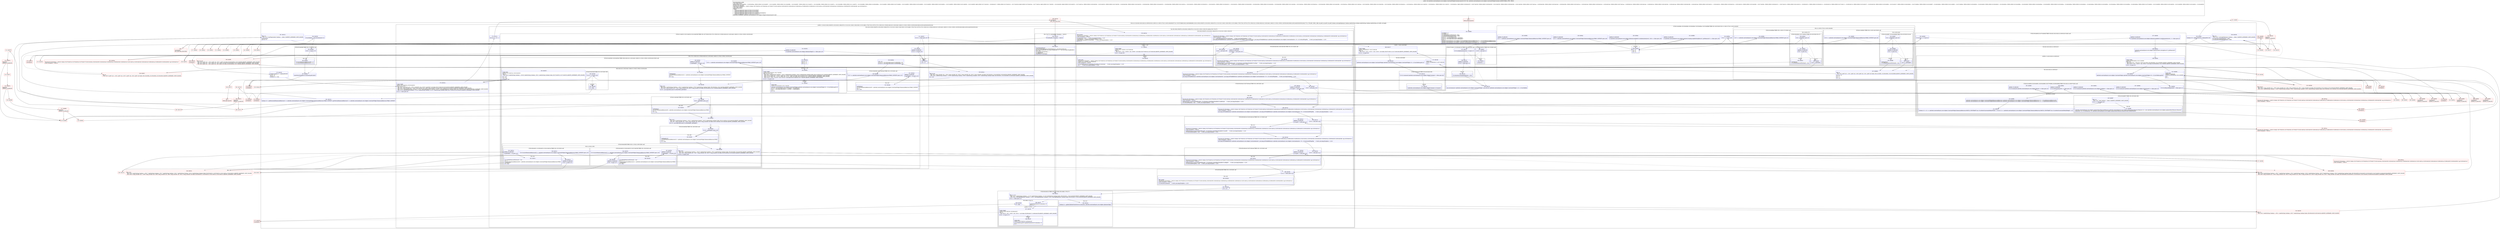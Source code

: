 digraph "CFG forandroidx.constraintlayout.core.widgets.ConstraintWidgetContainer.layout()V" {
subgraph cluster_Region_1423778687 {
label = "R(16:1|(1:3)|(2:8|(3:10|(3:20|21|(1:30)(0))|32))|(1:185)(3:(1:(1:56)(1:57))|(1:(1:63)(1:64))|65)|67|71|(1:74)|75|76|80|(3:82|(1:84)(0)|86)|89|(12:91|(12:93|(1:95)|97|(1:101)|102|(1:106)|107|(1:111)|112|(1:116)|(1:118)|119)|(1:121)(3:168|(1:170)|172)|(1:167)(5:127|(1:129)|131|(1:135)|(8:140|141|(1:143)|144|(1:146)|(2:(1:153)|(1:159))|(1:162)(0)|164))|166|141|(0)|144|(0)|(0)|(0)(0)|164)|177|(1:179)|180) | DECL_VAR: int preH, int preW, int preH, boolean useGraphOptimizer, boolean needsSolving, boolean needsSolving, boolean needsSolving, int width, int height\l";
node [shape=record,color=blue];
Node_191 [shape=record,label="{191\:\ 0x0000|r23.f38mX = 0\lr23.f39mY = 0\lr23.mWidthMeasuredTooSmall = false\lr23.mHeightMeasuredTooSmall = false\lint int r3 = r23.mChildren.size()\lint int r0 = java.lang.Math.max(0, getWidth())\lint int r4 = java.lang.Math.max(0, getHeight())\lint r6 = 1\landroidx.constraintlayout.core.widgets.ConstraintWidget.DimensionBehaviour r5 = r23.mListDimensionBehaviors[1]\landroidx.constraintlayout.core.widgets.ConstraintWidget.DimensionBehaviour r7 = r23.mListDimensionBehaviors[0]\landroidx.constraintlayout.core.Metrics androidx.constraintlayout.core.Metrics r8 = r23.mMetrics\l}"];
subgraph cluster_IfRegion_399758807 {
label = "IF [B:192:0x002c] THEN: R(1:3) ELSE: null";
node [shape=record,color=blue];
Node_192 [shape=record,label="{192\:\ 0x002c|if (r8 != null) goto L3\l}"];
subgraph cluster_Region_1356470062 {
label = "R(1:3)";
node [shape=record,color=blue];
Node_193 [shape=record,label="{193\:\ 0x002e|r8.layouts++\l}"];
}
}
subgraph cluster_IfRegion_325764360 {
label = "IF [B:195:0x0038, B:197:0x0040] THEN: R(2:8|(3:10|(3:20|21|(1:30)(0))|32)) ELSE: null";
node [shape=record,color=blue];
Node_195 [shape=record,label="{195\:\ 0x0038|if (r23.pass == 0) goto L6\l}"];
Node_197 [shape=record,label="{197\:\ 0x0040|ADDED_TO_REGION\l|if (androidx.constraintlayout.core.widgets.Optimizer.enabled(r23.mOptimizationLevel, 1) != false) goto L8\l}"];
subgraph cluster_Region_1821735466 {
label = "R(2:8|(3:10|(3:20|21|(1:30)(0))|32))";
node [shape=record,color=blue];
Node_198 [shape=record,label="{198\:\ 0x0042|androidx.constraintlayout.core.widgets.analyzer.Direct.solvingPass(r23, getMeasurer())\lint r9 = 0\l}"];
subgraph cluster_LoopRegion_1860439454 {
label = "LOOP:0: (3:10|(3:20|21|(1:30)(0))|32)";
node [shape=record,color=blue];
Node_199 [shape=record,label="{199\:\ 0x004a|LOOP_START\lLOOP:0: B:199:0x004a\-\>B:222:0x0095\lPHI: r6 r9 \l  PHI: (r6v33 int) = (r6v0 int), (r6v34 int) binds: [B:198:0x0042, B:222:0x0095] A[DONT_GENERATE, DONT_INLINE]\l  PHI: (r9v34 'i' int) = (r9v33 'i' int), (r9v35 'i' int) binds: [B:198:0x0042, B:222:0x0095] A[DONT_GENERATE, DONT_INLINE]\l|if (r9 \< r3) goto L10\l}"];
subgraph cluster_Region_464349804 {
label = "R(3:10|(3:20|21|(1:30)(0))|32)";
node [shape=record,color=blue];
Node_200 [shape=record,label="{200\:\ 0x004c|androidx.constraintlayout.core.widgets.ConstraintWidget androidx.constraintlayout.core.widgets.ConstraintWidget r10 = r23.mChildren.get(r9)\l}"];
subgraph cluster_IfRegion_1011497800 {
label = "IF [B:201:0x0058, B:203:0x005c, B:205:0x0060, B:207:0x0064, B:209:0x006a] THEN: R(3:20|21|(1:30)(0)) ELSE: null";
node [shape=record,color=blue];
Node_201 [shape=record,label="{201\:\ 0x0058|if (r10.isMeasureRequested() != false) goto L12\l}"];
Node_203 [shape=record,label="{203\:\ 0x005c|ADDED_TO_REGION\l|if ((r10 instanceof androidx.constraintlayout.core.widgets.Guideline) == false) goto L14\l}"];
Node_205 [shape=record,label="{205\:\ 0x0060|ADDED_TO_REGION\l|if ((r10 instanceof androidx.constraintlayout.core.widgets.Barrier) == false) goto L16\l}"];
Node_207 [shape=record,label="{207\:\ 0x0064|ADDED_TO_REGION\l|if ((r10 instanceof androidx.constraintlayout.core.widgets.VirtualLayout) == false) goto L18\l}"];
Node_209 [shape=record,label="{209\:\ 0x006a|ADDED_TO_REGION\l|if (r10.isInVirtualLayout() == false) goto L20\l}"];
subgraph cluster_Region_1507991510 {
label = "R(3:20|21|(1:30)(0))";
node [shape=record,color=blue];
Node_210 [shape=record,label="{210\:\ 0x006c|androidx.constraintlayout.core.widgets.ConstraintWidget$DimensionBehaviour androidx.constraintlayout.core.widgets.ConstraintWidget.DimensionBehaviour r11 = r10.getDimensionBehaviour(0)\landroidx.constraintlayout.core.widgets.ConstraintWidget$DimensionBehaviour androidx.constraintlayout.core.widgets.ConstraintWidget.DimensionBehaviour r12 = r10.getDimensionBehaviour(r6)\l}"];
Node_211 [shape=record,label="{211\:\ 0x0076|boolean r13 = r11 == androidx.constraintlayout.core.widgets.ConstraintWidget.DimensionBehaviour.MATCH_CONSTRAINT && r10.mMatchConstraintDefaultWidth != r6 && r12 == androidx.constraintlayout.core.widgets.ConstraintWidget.DimensionBehaviour.MATCH_CONSTRAINT && r10.mMatchConstraintDefaultHeight != r6\l}"];
subgraph cluster_IfRegion_2124654681 {
label = "IF [B:220:0x0087] THEN: R(1:30) ELSE: R(0)";
node [shape=record,color=blue];
Node_220 [shape=record,label="{220\:\ 0x0087|PHI: r13 \l  PHI: (r13v7 'skip' boolean) =  binds: [] A[DONT_GENERATE, DONT_INLINE]\l|if (r13 == false) goto L30\l}"];
subgraph cluster_Region_344256617 {
label = "R(1:30)";
node [shape=record,color=blue];
Node_221 [shape=record,label="{221\:\ 0x0089|androidx.constraintlayout.core.widgets.analyzer.BasicMeasure$Measure androidx.constraintlayout.core.widgets.analyzer.BasicMeasure.Measure r14 = new androidx.constraintlayout.core.widgets.analyzer.BasicMeasure.Measure()\lmeasure(0, r10, r23.mMeasurer, r14, androidx.constraintlayout.core.widgets.analyzer.BasicMeasure.Measure.SELF_DIMENSIONS)\l}"];
}
subgraph cluster_Region_833618560 {
label = "R(0)";
node [shape=record,color=blue];
}
}
}
}
Node_222 [shape=record,label="{222\:\ 0x0095|LOOP_END\lADDED_TO_REGION\lLOOP:0: B:199:0x004a\-\>B:222:0x0095\l|r9++\lr6 = 1\l}"];
}
}
}
}
subgraph cluster_IfRegion_1612564114 {
label = "IF [B:224:0x009a, B:226:0x009e, B:228:0x00a2, B:230:0x00ac, B:232:0x00b6] THEN: R(1:185) ELSE: R(3:(1:(1:56)(1:57))|(1:(1:63)(1:64))|65)";
node [shape=record,color=blue];
Node_224 [shape=record,label="{224\:\ 0x009a|if (r3 \<= 2) goto L185\l}"];
Node_226 [shape=record,label="{226\:\ 0x009e|ADDED_TO_REGION\l|if (r7 != androidx.constraintlayout.core.widgets.ConstraintWidget.DimensionBehaviour.WRAP_CONTENT) goto L45\l}"];
Node_228 [shape=record,label="{228\:\ 0x00a2|ADDED_TO_REGION\l|if (r5 != androidx.constraintlayout.core.widgets.ConstraintWidget.DimensionBehaviour.WRAP_CONTENT) goto L185\l}"];
Node_230 [shape=record,label="{230\:\ 0x00ac|ADDED_TO_REGION\l|if (androidx.constraintlayout.core.widgets.Optimizer.enabled(r23.mOptimizationLevel, 1024) == false) goto L185\l}"];
Node_232 [shape=record,label="{232\:\ 0x00b6|ADDED_TO_REGION\l|if (androidx.constraintlayout.core.widgets.analyzer.Grouping.simpleSolvingPass(r23, getMeasurer()) == false) goto L185\l}"];
subgraph cluster_Region_265023191 {
label = "R(1:185)";
node [shape=record,color=blue];
Node_248 [shape=record,label="{248\:\ 0x00ee|r4 = r0\lr0 = 0\lr8 = r4\l}"];
}
subgraph cluster_Region_884553266 {
label = "R(3:(1:(1:56)(1:57))|(1:(1:63)(1:64))|65)";
node [shape=record,color=blue];
subgraph cluster_IfRegion_2032878443 {
label = "IF [B:234:0x00ba] THEN: R(1:(1:56)(1:57)) ELSE: null";
node [shape=record,color=blue];
Node_234 [shape=record,label="{234\:\ 0x00ba|if (r7 == androidx.constraintlayout.core.widgets.ConstraintWidget.DimensionBehaviour.WRAP_CONTENT) goto L53\l}"];
subgraph cluster_Region_1021815776 {
label = "R(1:(1:56)(1:57))";
node [shape=record,color=blue];
subgraph cluster_IfRegion_725708103 {
label = "IF [B:236:0x00c0, B:237:0x00c2] THEN: R(1:56) ELSE: R(1:57)";
node [shape=record,color=blue];
Node_236 [shape=record,label="{236\:\ 0x00c0|if (r0 \< getWidth()) goto L55\l}"];
Node_237 [shape=record,label="{237\:\ 0x00c2|ADDED_TO_REGION\l|if (r0 \> 0) goto L56\l}"];
subgraph cluster_Region_985861336 {
label = "R(1:56)";
node [shape=record,color=blue];
Node_238 [shape=record,label="{238\:\ 0x00c4|setWidth(r0)\lr23.mWidthMeasuredTooSmall = true\l}"];
}
subgraph cluster_Region_1450901995 {
label = "R(1:57)";
node [shape=record,color=blue];
Node_239 [shape=record,label="{239\:\ 0x00cb|int r0 = getWidth()\l}"];
}
}
}
}
subgraph cluster_IfRegion_1615454111 {
label = "IF [B:241:0x00d1] THEN: R(1:(1:63)(1:64)) ELSE: null";
node [shape=record,color=blue];
Node_241 [shape=record,label="{241\:\ 0x00d1|if (r5 == androidx.constraintlayout.core.widgets.ConstraintWidget.DimensionBehaviour.WRAP_CONTENT) goto L60\l}"];
subgraph cluster_Region_2076190360 {
label = "R(1:(1:63)(1:64))";
node [shape=record,color=blue];
subgraph cluster_IfRegion_1155512748 {
label = "IF [B:243:0x00d7, B:244:0x00d9] THEN: R(1:63) ELSE: R(1:64)";
node [shape=record,color=blue];
Node_243 [shape=record,label="{243\:\ 0x00d7|if (r4 \< getHeight()) goto L62\l}"];
Node_244 [shape=record,label="{244\:\ 0x00d9|ADDED_TO_REGION\l|if (r4 \> 0) goto L63\l}"];
subgraph cluster_Region_1725487139 {
label = "R(1:63)";
node [shape=record,color=blue];
Node_245 [shape=record,label="{245\:\ 0x00db|setHeight(r4)\lr23.mHeightMeasuredTooSmall = true\l}"];
}
subgraph cluster_Region_1691667236 {
label = "R(1:64)";
node [shape=record,color=blue];
Node_246 [shape=record,label="{246\:\ 0x00e2|int r4 = getHeight()\l}"];
}
}
}
}
Node_247 [shape=record,label="{247\:\ 0x00e6|PHI: r4 \l  PHI: (r4v4 'preH' int) = (r4v1 'preH' int), (r4v6 'preH' int), (r4v1 'preH' int) binds: [B:241:0x00d1, B:246:0x00e2, B:245:0x00db] A[DONT_GENERATE, DONT_INLINE]\l|int r22 = r4\lr4 = r0\lr0 = 1\lr8 = r22\l}"];
}
}
Node_250 [shape=record,label="{250\:\ 0x00fa|boolean r10 = optimizeFor(64) \|\| optimizeFor(128)\l}"];
Node_256 [shape=record,label="{256\:\ 0x0108|PHI: r10 \l  PHI: (r10v2 'useGraphOptimizer' boolean) =  binds: [] A[DONT_GENERATE, DONT_INLINE]\l|r23.mSystem.graphOptimizer = false\lr23.mSystem.newgraphOptimizer = false\l}"];
subgraph cluster_IfRegion_724272469 {
label = "IF [B:257:0x0112, B:258:0x0114] THEN: R(1:74) ELSE: null";
node [shape=record,color=blue];
Node_257 [shape=record,label="{257\:\ 0x0112|if (r23.mOptimizationLevel != 0) goto L73\l}"];
Node_258 [shape=record,label="{258\:\ 0x0114|ADDED_TO_REGION\l|if (r10 != false) goto L74\l}"];
subgraph cluster_Region_1044901485 {
label = "R(1:74)";
node [shape=record,color=blue];
Node_259 [shape=record,label="{259\:\ 0x0116|r23.mSystem.newgraphOptimizer = true\l}"];
}
}
Node_260 [shape=record,label="{260\:\ 0x011b|java.util.ArrayList\<androidx.constraintlayout.core.widgets.ConstraintWidget\> java.util.List\<androidx.constraintlayout.core.widgets.ConstraintWidget\> r12 = r23.mChildren\l}"];
Node_261 [shape=record,label="{261\:\ 0x0124|boolean r13 = getHorizontalDimensionBehaviour() == androidx.constraintlayout.core.widgets.ConstraintWidget.DimensionBehaviour.WRAP_CONTENT \|\| getVerticalDimensionBehaviour() == androidx.constraintlayout.core.widgets.ConstraintWidget.DimensionBehaviour.WRAP_CONTENT\l}"];
Node_267 [shape=record,label="{267\:\ 0x0132|PHI: r13 \l  PHI: (r13v2 'hasWrapContent' boolean) =  binds: [] A[DONT_GENERATE, DONT_INLINE]\l|resetChains()\lint r14 = 0\l}"];
subgraph cluster_LoopRegion_397765565 {
label = "LOOP:1: (3:82|(1:84)(0)|86)";
node [shape=record,color=blue];
Node_268 [shape=record,label="{268\:\ 0x0137|LOOP_START\lLOOP:1: B:268:0x0137\-\>B:272:0x014b\lPHI: r14 \l  PHI: (r14v2 'i' int) = (r14v1 'i' int), (r14v4 'i' int) binds: [B:267:0x0132, B:272:0x014b] A[DONT_GENERATE, DONT_INLINE]\l|if (r14 \< r3) goto L82\l}"];
subgraph cluster_Region_955490551 {
label = "R(3:82|(1:84)(0)|86)";
node [shape=record,color=blue];
Node_269 [shape=record,label="{269\:\ 0x0139|androidx.constraintlayout.core.widgets.ConstraintWidget androidx.constraintlayout.core.widgets.ConstraintWidget r15 = r23.mChildren.get(r14)\l}"];
subgraph cluster_IfRegion_959593090 {
label = "IF [B:270:0x0143] THEN: R(1:84) ELSE: R(0)";
node [shape=record,color=blue];
Node_270 [shape=record,label="{270\:\ 0x0143|if ((r15 instanceof androidx.constraintlayout.core.widgets.WidgetContainer) != false) goto L84\l}"];
subgraph cluster_Region_1865461687 {
label = "R(1:84)";
node [shape=record,color=blue];
Node_271 [shape=record,label="{271\:\ 0x0145|((androidx.constraintlayout.core.widgets.WidgetContainer) r15).layout()\l}"];
}
subgraph cluster_Region_257056551 {
label = "R(0)";
node [shape=record,color=blue];
}
}
Node_272 [shape=record,label="{272\:\ 0x014b|LOOP_END\lLOOP:1: B:268:0x0137\-\>B:272:0x014b\l|r14++\l}"];
}
}
Node_273 [shape=record,label="{273\:\ 0x014f|boolean boolean r2 = optimizeFor(64)\lint r9 = r0\lint r0 = 0\lboolean r11 = true\l}"];
subgraph cluster_LoopRegion_537212920 {
label = "LOOP:2: (12:91|(12:93|(1:95)|97|(1:101)|102|(1:106)|107|(1:111)|112|(1:116)|(1:118)|119)|(1:121)(3:168|(1:170)|172)|(1:167)(5:127|(1:129)|131|(1:135)|(8:140|141|(1:143)|144|(1:146)|(2:(1:153)|(1:159))|(1:162)(0)|164))|166|141|(0)|144|(0)|(0)|(0)(0)|164)";
node [shape=record,color=blue];
Node_274 [shape=record,label="{274\:\ 0x015a|LOOP_START\lLOOP:2: B:274:0x015a\-\>B:353:0x0353\lPHI: r0 r9 r10 r11 \l  PHI: (r0v6 'countSolve' int) = (r0v5 'countSolve' int), (r0v20 'countSolve' int) binds: [B:273:0x014f, B:353:0x0353] A[DONT_GENERATE, DONT_INLINE]\l  PHI: (r9v4 'wrap_override' int) = (r9v3 'wrap_override' int), (r9v9 'wrap_override' int) binds: [B:273:0x014f, B:353:0x0353] A[DONT_GENERATE, DONT_INLINE]\l  PHI: (r10v3 'useGraphOptimizer' boolean) = (r10v2 'useGraphOptimizer' boolean), (r10v13 'useGraphOptimizer' boolean) binds: [B:273:0x014f, B:353:0x0353] A[DONT_GENERATE, DONT_INLINE]\l  PHI: (r11v6 'needsSolving' boolean) = (r11v5 'needsSolving' boolean), (r11v11 'needsSolving' boolean) binds: [B:273:0x014f, B:353:0x0353] A[DONT_GENERATE, DONT_INLINE]\l|if (r11 != false) goto L91\l}"];
subgraph cluster_Region_576688548 {
label = "R(12:91|(12:93|(1:95)|97|(1:101)|102|(1:106)|107|(1:111)|112|(1:116)|(1:118)|119)|(1:121)(3:168|(1:170)|172)|(1:167)(5:127|(1:129)|131|(1:135)|(8:140|141|(1:143)|144|(1:146)|(2:(1:153)|(1:159))|(1:162)(0)|164))|166|141|(0)|144|(0)|(0)|(0)(0)|164)";
node [shape=record,color=blue];
Node_275 [shape=record,label="{275\:\ 0x015c|int int r14 = r0 + 1\l}"];
subgraph cluster_TryCatchRegion_250301830 {
label = "Try: R(12:93|(1:95)|97|(1:101)|102|(1:106)|107|(1:111)|112|(1:116)|(1:118)|119) catches: R(2:174|175)";
node [shape=record,color=blue];
subgraph cluster_Region_734561401 {
label = "R(12:93|(1:95)|97|(1:101)|102|(1:106)|107|(1:111)|112|(1:116)|(1:118)|119)";
node [shape=record,color=blue];
Node_276 [shape=record,label="{276\:\ 0x015e|TRY_ENTER\lTryCatch #0 \{Exception \-\> 0x0210, blocks: (B:276:0x015e, B:278:0x016e, B:279:0x017f, B:281:0x018a, B:283:0x0190, B:284:0x01a6, B:286:0x01aa, B:288:0x01b0, B:289:0x01c6, B:291:0x01ca, B:293:0x01d0, B:294:0x01e6, B:296:0x01ea, B:298:0x01f0, B:300:0x0208), top: B:359:0x015e \}\lCatch: Exception \-\> 0x0210\l|r23.mSystem.reset()     \/\/ Catch: java.lang.Exception \-\> L210\lresetChains()     \/\/ Catch: java.lang.Exception \-\> L210\lcreateObjectVariables(r23.mSystem)     \/\/ Catch: java.lang.Exception \-\> L210\lint r0 = 0\l}"];
subgraph cluster_LoopRegion_718169327 {
label = "LOOP:3: (1:95)";
node [shape=record,color=blue];
Node_277 [shape=record,label="{277\:\ 0x016c|LOOP_START\lLOOP:3: B:277:0x016c\-\>B:278:0x016e\lPHI: r0 \l  PHI: (r0v41 'i' int) = (r0v40 'i' int), (r0v69 'i' int) binds: [B:276:0x015e, B:278:0x016e] A[DONT_GENERATE, DONT_INLINE]\l|if (r0 \< r3) goto L95\l}"];
subgraph cluster_Region_1173801004 {
label = "R(1:95)";
node [shape=record,color=blue];
Node_278 [shape=record,label="{278\:\ 0x016e|LOOP_END\lTryCatch #0 \{Exception \-\> 0x0210, blocks: (B:276:0x015e, B:278:0x016e, B:279:0x017f, B:281:0x018a, B:283:0x0190, B:284:0x01a6, B:286:0x01aa, B:288:0x01b0, B:289:0x01c6, B:291:0x01ca, B:293:0x01d0, B:294:0x01e6, B:296:0x01ea, B:298:0x01f0, B:300:0x0208), top: B:359:0x015e \}\lLOOP:3: B:277:0x016c\-\>B:278:0x016e\lCatch: Exception \-\> 0x0210\l|r23.mChildren.get(r0).createObjectVariables(r23.mSystem)     \/\/ Catch: java.lang.Exception \-\> L210\lr0++     \/\/ Catch: java.lang.Exception \-\> L210\l}"];
}
}
Node_279 [shape=record,label="{279\:\ 0x017f|TryCatch #0 \{Exception \-\> 0x0210, blocks: (B:276:0x015e, B:278:0x016e, B:279:0x017f, B:281:0x018a, B:283:0x0190, B:284:0x01a6, B:286:0x01aa, B:288:0x01b0, B:289:0x01c6, B:291:0x01ca, B:293:0x01d0, B:294:0x01e6, B:296:0x01ea, B:298:0x01f0, B:300:0x0208), top: B:359:0x015e \}\lCatch: Exception \-\> 0x0210\l|r11 = addChildrenToSolver(r23.mSystem)     \/\/ Catch: java.lang.Exception \-\> L210\ljava.lang.ref.WeakReference\<androidx.constraintlayout.core.widgets.ConstraintAnchor\> java.lang.ref.WeakReference\<androidx.constraintlayout.core.widgets.ConstraintAnchor\> r0 = r23.verticalWrapMin     \/\/ Catch: java.lang.Exception \-\> L210\l}"];
subgraph cluster_IfRegion_258640569 {
label = "IF [B:280:0x0188, B:282:0x018e] THEN: R(1:101) ELSE: null";
node [shape=record,color=blue];
Node_280 [shape=record,label="{280\:\ 0x0188|if (r0 != null) goto L99\l}"];
Node_282 [shape=record,label="{282\:\ 0x018e|ADDED_TO_REGION\l|if (r0.get() != null) goto L101\l}"];
subgraph cluster_Region_1952800293 {
label = "R(1:101)";
node [shape=record,color=blue];
Node_283 [shape=record,label="{283\:\ 0x0190|TryCatch #0 \{Exception \-\> 0x0210, blocks: (B:276:0x015e, B:278:0x016e, B:279:0x017f, B:281:0x018a, B:283:0x0190, B:284:0x01a6, B:286:0x01aa, B:288:0x01b0, B:289:0x01c6, B:291:0x01ca, B:293:0x01d0, B:294:0x01e6, B:296:0x01ea, B:298:0x01f0, B:300:0x0208), top: B:359:0x015e \}\lCatch: Exception \-\> 0x0210\l|addMinWrap(r23.verticalWrapMin.get(), r23.mSystem.createObjectVariable(r23.mTop))     \/\/ Catch: java.lang.Exception \-\> L210\lr23.verticalWrapMin = null     \/\/ Catch: java.lang.Exception \-\> L210\l}"];
}
}
Node_284 [shape=record,label="{284\:\ 0x01a6|TryCatch #0 \{Exception \-\> 0x0210, blocks: (B:276:0x015e, B:278:0x016e, B:279:0x017f, B:281:0x018a, B:283:0x0190, B:284:0x01a6, B:286:0x01aa, B:288:0x01b0, B:289:0x01c6, B:291:0x01ca, B:293:0x01d0, B:294:0x01e6, B:296:0x01ea, B:298:0x01f0, B:300:0x0208), top: B:359:0x015e \}\lCatch: Exception \-\> 0x0210\l|java.lang.ref.WeakReference\<androidx.constraintlayout.core.widgets.ConstraintAnchor\> java.lang.ref.WeakReference\<androidx.constraintlayout.core.widgets.ConstraintAnchor\> r0 = r23.verticalWrapMax     \/\/ Catch: java.lang.Exception \-\> L210\l}"];
subgraph cluster_IfRegion_1101201093 {
label = "IF [B:285:0x01a8, B:287:0x01ae] THEN: R(1:106) ELSE: null";
node [shape=record,color=blue];
Node_285 [shape=record,label="{285\:\ 0x01a8|if (r0 != null) goto L104\l}"];
Node_287 [shape=record,label="{287\:\ 0x01ae|ADDED_TO_REGION\l|if (r0.get() != null) goto L106\l}"];
subgraph cluster_Region_1976623682 {
label = "R(1:106)";
node [shape=record,color=blue];
Node_288 [shape=record,label="{288\:\ 0x01b0|TryCatch #0 \{Exception \-\> 0x0210, blocks: (B:276:0x015e, B:278:0x016e, B:279:0x017f, B:281:0x018a, B:283:0x0190, B:284:0x01a6, B:286:0x01aa, B:288:0x01b0, B:289:0x01c6, B:291:0x01ca, B:293:0x01d0, B:294:0x01e6, B:296:0x01ea, B:298:0x01f0, B:300:0x0208), top: B:359:0x015e \}\lCatch: Exception \-\> 0x0210\l|addMaxWrap(r23.verticalWrapMax.get(), r23.mSystem.createObjectVariable(r23.mBottom))     \/\/ Catch: java.lang.Exception \-\> L210\lr23.verticalWrapMax = null     \/\/ Catch: java.lang.Exception \-\> L210\l}"];
}
}
Node_289 [shape=record,label="{289\:\ 0x01c6|TryCatch #0 \{Exception \-\> 0x0210, blocks: (B:276:0x015e, B:278:0x016e, B:279:0x017f, B:281:0x018a, B:283:0x0190, B:284:0x01a6, B:286:0x01aa, B:288:0x01b0, B:289:0x01c6, B:291:0x01ca, B:293:0x01d0, B:294:0x01e6, B:296:0x01ea, B:298:0x01f0, B:300:0x0208), top: B:359:0x015e \}\lCatch: Exception \-\> 0x0210\l|java.lang.ref.WeakReference\<androidx.constraintlayout.core.widgets.ConstraintAnchor\> java.lang.ref.WeakReference\<androidx.constraintlayout.core.widgets.ConstraintAnchor\> r0 = r23.horizontalWrapMin     \/\/ Catch: java.lang.Exception \-\> L210\l}"];
subgraph cluster_IfRegion_286410389 {
label = "IF [B:290:0x01c8, B:292:0x01ce] THEN: R(1:111) ELSE: null";
node [shape=record,color=blue];
Node_290 [shape=record,label="{290\:\ 0x01c8|if (r0 != null) goto L109\l}"];
Node_292 [shape=record,label="{292\:\ 0x01ce|ADDED_TO_REGION\l|if (r0.get() != null) goto L111\l}"];
subgraph cluster_Region_1759916216 {
label = "R(1:111)";
node [shape=record,color=blue];
Node_293 [shape=record,label="{293\:\ 0x01d0|TryCatch #0 \{Exception \-\> 0x0210, blocks: (B:276:0x015e, B:278:0x016e, B:279:0x017f, B:281:0x018a, B:283:0x0190, B:284:0x01a6, B:286:0x01aa, B:288:0x01b0, B:289:0x01c6, B:291:0x01ca, B:293:0x01d0, B:294:0x01e6, B:296:0x01ea, B:298:0x01f0, B:300:0x0208), top: B:359:0x015e \}\lCatch: Exception \-\> 0x0210\l|addMinWrap(r23.horizontalWrapMin.get(), r23.mSystem.createObjectVariable(r23.mLeft))     \/\/ Catch: java.lang.Exception \-\> L210\lr23.horizontalWrapMin = null     \/\/ Catch: java.lang.Exception \-\> L210\l}"];
}
}
Node_294 [shape=record,label="{294\:\ 0x01e6|TryCatch #0 \{Exception \-\> 0x0210, blocks: (B:276:0x015e, B:278:0x016e, B:279:0x017f, B:281:0x018a, B:283:0x0190, B:284:0x01a6, B:286:0x01aa, B:288:0x01b0, B:289:0x01c6, B:291:0x01ca, B:293:0x01d0, B:294:0x01e6, B:296:0x01ea, B:298:0x01f0, B:300:0x0208), top: B:359:0x015e \}\lCatch: Exception \-\> 0x0210\l|java.lang.ref.WeakReference\<androidx.constraintlayout.core.widgets.ConstraintAnchor\> java.lang.ref.WeakReference\<androidx.constraintlayout.core.widgets.ConstraintAnchor\> r0 = r23.horizontalWrapMax     \/\/ Catch: java.lang.Exception \-\> L210\l}"];
subgraph cluster_IfRegion_1649826611 {
label = "IF [B:295:0x01e8, B:297:0x01ee] THEN: R(1:116) ELSE: null";
node [shape=record,color=blue];
Node_295 [shape=record,label="{295\:\ 0x01e8|if (r0 != null) goto L114\l}"];
Node_297 [shape=record,label="{297\:\ 0x01ee|ADDED_TO_REGION\l|if (r0.get() != null) goto L116\l}"];
subgraph cluster_Region_1010157407 {
label = "R(1:116)";
node [shape=record,color=blue];
Node_298 [shape=record,label="{298\:\ 0x01f0|TryCatch #0 \{Exception \-\> 0x0210, blocks: (B:276:0x015e, B:278:0x016e, B:279:0x017f, B:281:0x018a, B:283:0x0190, B:284:0x01a6, B:286:0x01aa, B:288:0x01b0, B:289:0x01c6, B:291:0x01ca, B:293:0x01d0, B:294:0x01e6, B:296:0x01ea, B:298:0x01f0, B:300:0x0208), top: B:359:0x015e \}\lCatch: Exception \-\> 0x0210\l|addMaxWrap(r23.horizontalWrapMax.get(), r23.mSystem.createObjectVariable(r23.mRight))     \/\/ Catch: java.lang.Exception \-\> L210\lr23.horizontalWrapMax = null     \/\/ Catch: java.lang.Exception \-\> L210\l}"];
}
}
subgraph cluster_IfRegion_169813729 {
label = "IF [B:299:0x0206] THEN: R(1:118) ELSE: null";
node [shape=record,color=blue];
Node_299 [shape=record,label="{299\:\ 0x0206|if (r11 != false) goto L118\l}"];
subgraph cluster_Region_1660887690 {
label = "R(1:118)";
node [shape=record,color=blue];
Node_300 [shape=record,label="{300\:\ 0x0208|TRY_LEAVE\lTryCatch #0 \{Exception \-\> 0x0210, blocks: (B:276:0x015e, B:278:0x016e, B:279:0x017f, B:281:0x018a, B:283:0x0190, B:284:0x01a6, B:286:0x01aa, B:288:0x01b0, B:289:0x01c6, B:291:0x01ca, B:293:0x01d0, B:294:0x01e6, B:296:0x01ea, B:298:0x01f0, B:300:0x0208), top: B:359:0x015e \}\lCatch: Exception \-\> 0x0210\l|r23.mSystem.minimize()     \/\/ Catch: java.lang.Exception \-\> L210\l}"];
}
}
Node_301 [shape=record,label="{301\:\ 0x020d|r19 = r10\l}"];
}
subgraph cluster_Region_294253659 {
label = "R(2:174|175) | ExcHandler: Exception \-\> 0x0210\l";
node [shape=record,color=blue];
Node_302 [shape=record,label="{302\:\ 0x0210|ExcHandler: Exception \-\> 0x0210\l}"];
Node_303 [shape=record,label="{303\:\ 0x0211|r0.printStackTrace()\ljava.io.PrintStream java.io.PrintStream r6 = java.lang.System.out\ljava.lang.StringBuilder java.lang.StringBuilder r15 = new java.lang.StringBuilder()\lr19 = r10\lr15.append(\"EXCEPTION : \")\lr15.append(r0)\lr6.println(r15.toString())\l}"];
}
}
subgraph cluster_IfRegion_137246957 {
label = "IF [B:304:0x022c] THEN: R(1:121) ELSE: R(3:168|(1:170)|172)";
node [shape=record,color=blue];
Node_304 [shape=record,label="{304\:\ 0x022c|PHI: r11 r19 \l  PHI: (r11v7 'needsSolving' boolean) = (r11v6 'needsSolving' boolean), (r11v28 'needsSolving' boolean) binds: [B:303:0x0211, B:301:0x020d] A[DONT_GENERATE, DONT_INLINE]\l  PHI: (r19v2 'useGraphOptimizer' boolean) = (r19v1 'useGraphOptimizer' boolean), (r19v3 'useGraphOptimizer' boolean) binds: [B:303:0x0211, B:301:0x020d] A[DONT_GENERATE, DONT_INLINE]\l|if (r11 != false) goto L121\l}"];
subgraph cluster_Region_1568784535 {
label = "R(1:121)";
node [shape=record,color=blue];
Node_305 [shape=record,label="{305\:\ 0x022e|boolean r0 = updateChildrenFromSolver(r23.mSystem, androidx.constraintlayout.core.widgets.Optimizer.flags)\l}"];
}
subgraph cluster_Region_1475805404 {
label = "R(3:168|(1:170)|172)";
node [shape=record,color=blue];
Node_306 [shape=record,label="{306\:\ 0x0237|updateFromSolver(r23.mSystem, r2)\lint r0 = 0\l}"];
subgraph cluster_LoopRegion_1686639829 {
label = "LOOP:5: (1:170)";
node [shape=record,color=blue];
Node_307 [shape=record,label="{307\:\ 0x023d|LOOP_START\lLOOP:5: B:307:0x023d\-\>B:308:0x023f\lPHI: r0 \l  PHI: (r0v10 'i' int) = (r0v9 'i' int), (r0v12 'i' int) binds: [B:306:0x0237, B:308:0x023f] A[DONT_GENERATE, DONT_INLINE]\l|if (r0 \< r3) goto L170\l}"];
subgraph cluster_Region_151133525 {
label = "R(1:170)";
node [shape=record,color=blue];
Node_308 [shape=record,label="{308\:\ 0x023f|LOOP_END\lLOOP:5: B:307:0x023d\-\>B:308:0x023f\l|r23.mChildren.get(r0).updateFromSolver(r23.mSystem, r2)\lr0++\l}"];
}
}
Node_309 [shape=record,label="{309\:\ 0x024f|r0 = false\l}"];
}
}
subgraph cluster_IfRegion_1334150527 {
label = "IF [B:311:0x0252, B:312:0x0254, B:314:0x025b] THEN: R(1:167) ELSE: R(5:127|(1:129)|131|(1:135)|(8:140|141|(1:143)|144|(1:146)|(2:(1:153)|(1:159))|(1:162)(0)|164))";
node [shape=record,color=blue];
Node_311 [shape=record,label="{311\:\ 0x0252|if (r13 == false) goto L167\l}"];
Node_312 [shape=record,label="{312\:\ 0x0254|ADDED_TO_REGION\l|if (r14 \>= 8) goto L167\l}"];
Node_314 [shape=record,label="{314\:\ 0x025b|ADDED_TO_REGION\l|if (androidx.constraintlayout.core.widgets.Optimizer.flags[2] == false) goto L167\l}"];
subgraph cluster_Region_1256168622 {
label = "R(1:167)";
node [shape=record,color=blue];
Node_328 [shape=record,label="{328\:\ 0x02cc|r20 = r0\l}"];
}
subgraph cluster_Region_1318556010 {
label = "R(5:127|(1:129)|131|(1:135)|(8:140|141|(1:143)|144|(1:146)|(2:(1:153)|(1:159))|(1:162)(0)|164))";
node [shape=record,color=blue];
Node_315 [shape=record,label="{315\:\ 0x025d|int r10 = 0\lint r11 = 0\lint r15 = 0\l}"];
subgraph cluster_LoopRegion_1789884288 {
label = "LOOP:4: (1:129)";
node [shape=record,color=blue];
Node_316 [shape=record,label="{316\:\ 0x0263|LOOP_START\lLOOP:4: B:316:0x0263\-\>B:317:0x0265\lPHI: r0 r10 r11 r15 \l  PHI: (r0v27 'needsSolving' boolean) = (r0v13 'needsSolving' boolean), (r0v35 'needsSolving' boolean) binds: [B:315:0x025d, B:317:0x0265] A[DONT_GENERATE, DONT_INLINE]\l  PHI: (r10v18 'maxX' int) = (r10v17 'maxX' int), (r10v27 'maxX' int) binds: [B:315:0x025d, B:317:0x0265] A[DONT_GENERATE, DONT_INLINE]\l  PHI: (r11v24 'maxY' int) = (r11v23 'maxY' int), (r11v27 'maxY' int) binds: [B:315:0x025d, B:317:0x0265] A[DONT_GENERATE, DONT_INLINE]\l  PHI: (r15v11 'i' int) = (r15v10 'i' int), (r15v14 'i' int) binds: [B:315:0x025d, B:317:0x0265] A[DONT_GENERATE, DONT_INLINE]\l|if (r15 \< r3) goto L129\l}"];
subgraph cluster_Region_777704339 {
label = "R(1:129)";
node [shape=record,color=blue];
Node_317 [shape=record,label="{317\:\ 0x0265|LOOP_END\lLOOP:4: B:316:0x0263\-\>B:317:0x0265\l|androidx.constraintlayout.core.widgets.ConstraintWidget androidx.constraintlayout.core.widgets.ConstraintWidget r6 = r23.mChildren.get(r15)\lint r10 = java.lang.Math.max(r10, r6.f38mX + r6.getWidth())\lint r11 = java.lang.Math.max(r11, r6.f39mY + r6.getHeight())\lr15++\lr0 = r0\l}"];
}
}
Node_318 [shape=record,label="{318\:\ 0x028e|r20 = r0\lint int r0 = java.lang.Math.max(r23.mMinWidth, r10)\lint int r6 = java.lang.Math.max(r23.mMinHeight, r11)\l}"];
subgraph cluster_IfRegion_1462820598 {
label = "IF [B:319:0x029e, B:321:0x02a4] THEN: R(1:135) ELSE: null";
node [shape=record,color=blue];
Node_319 [shape=record,label="{319\:\ 0x029e|if (r7 == androidx.constraintlayout.core.widgets.ConstraintWidget.DimensionBehaviour.WRAP_CONTENT) goto L133\l}"];
Node_321 [shape=record,label="{321\:\ 0x02a4|ADDED_TO_REGION\l|if (getWidth() \< r0) goto L135\l}"];
subgraph cluster_Region_760331216 {
label = "R(1:135)";
node [shape=record,color=blue];
Node_322 [shape=record,label="{322\:\ 0x02a6|setWidth(r0)\lr23.mListDimensionBehaviors[0] = androidx.constraintlayout.core.widgets.ConstraintWidget.DimensionBehaviour.WRAP_CONTENT\lr9 = 1\lr20 = true\l}"];
}
}
subgraph cluster_IfRegion_1081088629 {
label = "IF [B:324:0x02b6, B:326:0x02bc] THEN: R(8:140|141|(1:143)|144|(1:146)|(2:(1:153)|(1:159))|(1:162)(0)|164) ELSE: null";
node [shape=record,color=blue];
Node_324 [shape=record,label="{324\:\ 0x02b6|if (r5 == androidx.constraintlayout.core.widgets.ConstraintWidget.DimensionBehaviour.WRAP_CONTENT) goto L138\l}"];
Node_326 [shape=record,label="{326\:\ 0x02bc|ADDED_TO_REGION\l|if (getHeight() \< r6) goto L140\l}"];
subgraph cluster_Region_1942566469 {
label = "R(8:140|141|(1:143)|144|(1:146)|(2:(1:153)|(1:159))|(1:162)(0)|164)";
node [shape=record,color=blue];
Node_327 [shape=record,label="{327\:\ 0x02be|setHeight(r6)\lr23.mListDimensionBehaviors[1] = androidx.constraintlayout.core.widgets.ConstraintWidget.DimensionBehaviour.WRAP_CONTENT\lr9 = 1\lr0 = true\l}"];
Node_330 [shape=record,label="{330\:\ 0x02d0|PHI: r0 r9 \l  PHI: (r0v15 'needsSolving' boolean) = (r0v14 'needsSolving' boolean), (r0v30 'needsSolving' boolean) binds: [B:329:0x02ce, B:327:0x02be] A[DONT_GENERATE, DONT_INLINE]\l  PHI: (r9v6 'wrap_override' int) = (r9v5 'wrap_override' int), (r9v16 'wrap_override' int) binds: [B:329:0x02ce, B:327:0x02be] A[DONT_GENERATE, DONT_INLINE]\l|int r6 = java.lang.Math.max(r23.mMinWidth, getWidth())\l}"];
subgraph cluster_IfRegion_1711271498 {
label = "IF [B:331:0x02de] THEN: R(1:143) ELSE: null";
node [shape=record,color=blue];
Node_331 [shape=record,label="{331\:\ 0x02de|if (r6 \> getWidth()) goto L143\l}"];
subgraph cluster_Region_972124142 {
label = "R(1:143)";
node [shape=record,color=blue];
Node_332 [shape=record,label="{332\:\ 0x02e0|setWidth(r6)\lr23.mListDimensionBehaviors[0] = androidx.constraintlayout.core.widgets.ConstraintWidget.DimensionBehaviour.FIXED\lr9 = 1\lr0 = true\l}"];
}
}
Node_333 [shape=record,label="{333\:\ 0x02ec|PHI: r0 r9 \l  PHI: (r0v16 'needsSolving' boolean) = (r0v15 'needsSolving' boolean), (r0v26 'needsSolving' boolean) binds: [B:331:0x02de, B:332:0x02e0] A[DONT_GENERATE, DONT_INLINE]\l  PHI: (r9v7 'wrap_override' int) = (r9v6 'wrap_override' int), (r9v14 'wrap_override' int) binds: [B:331:0x02de, B:332:0x02e0] A[DONT_GENERATE, DONT_INLINE]\l|int r10 = java.lang.Math.max(r23.mMinHeight, getHeight())\l}"];
subgraph cluster_IfRegion_563995490 {
label = "IF [B:334:0x02fa] THEN: R(1:146) ELSE: null";
node [shape=record,color=blue];
Node_334 [shape=record,label="{334\:\ 0x02fa|if (r10 \> getHeight()) goto L146\l}"];
subgraph cluster_Region_536880654 {
label = "R(1:146)";
node [shape=record,color=blue];
Node_335 [shape=record,label="{335\:\ 0x02fc|setHeight(r10)\lr23.mListDimensionBehaviors[1] = androidx.constraintlayout.core.widgets.ConstraintWidget.DimensionBehaviour.FIXED\lr9 = 1\lr0 = true\l}"];
}
}
subgraph cluster_IfRegion_840307893 {
label = "IF [B:336:0x0309] THEN: R(2:(1:153)|(1:159)) ELSE: null";
node [shape=record,color=blue];
Node_336 [shape=record,label="{336\:\ 0x0309|PHI: r0 r9 \l  PHI: (r0v17 'needsSolving' boolean) = (r0v16 'needsSolving' boolean), (r0v25 'needsSolving' boolean) binds: [B:334:0x02fa, B:335:0x02fc] A[DONT_GENERATE, DONT_INLINE]\l  PHI: (r9v8 'wrap_override' int) = (r9v7 'wrap_override' int), (r9v13 'wrap_override' int) binds: [B:334:0x02fa, B:335:0x02fc] A[DONT_GENERATE, DONT_INLINE]\l|if (r9 == 0) goto L148\l}"];
subgraph cluster_Region_273620581 {
label = "R(2:(1:153)|(1:159))";
node [shape=record,color=blue];
subgraph cluster_IfRegion_1232441124 {
label = "IF [B:338:0x0312, B:339:0x0314, B:341:0x031a] THEN: R(1:153) ELSE: null";
node [shape=record,color=blue];
Node_338 [shape=record,label="{338\:\ 0x0312|if (r23.mListDimensionBehaviors[0] == androidx.constraintlayout.core.widgets.ConstraintWidget.DimensionBehaviour.WRAP_CONTENT) goto L150\l}"];
Node_339 [shape=record,label="{339\:\ 0x0314|ADDED_TO_REGION\l|if (r4 \> 0) goto L151\l}"];
Node_341 [shape=record,label="{341\:\ 0x031a|ADDED_TO_REGION\l|if (getWidth() \> r4) goto L153\l}"];
subgraph cluster_Region_1335766721 {
label = "R(1:153)";
node [shape=record,color=blue];
Node_342 [shape=record,label="{342\:\ 0x031c|r23.mWidthMeasuredTooSmall = true\lr9 = 1\lr23.mListDimensionBehaviors[0] = androidx.constraintlayout.core.widgets.ConstraintWidget.DimensionBehaviour.FIXED\lsetWidth(r4)\lr0 = true\l}"];
}
}
subgraph cluster_IfRegion_1541977706 {
label = "IF [B:344:0x0333, B:345:0x0335, B:347:0x033b] THEN: R(1:159) ELSE: null";
node [shape=record,color=blue];
Node_344 [shape=record,label="{344\:\ 0x0333|if (r23.mListDimensionBehaviors[1] == androidx.constraintlayout.core.widgets.ConstraintWidget.DimensionBehaviour.WRAP_CONTENT) goto L156\l}"];
Node_345 [shape=record,label="{345\:\ 0x0335|ADDED_TO_REGION\l|if (r8 \> 0) goto L157\l}"];
Node_347 [shape=record,label="{347\:\ 0x033b|ADDED_TO_REGION\l|if (getHeight() \> r8) goto L159\l}"];
subgraph cluster_Region_1792003959 {
label = "R(1:159)";
node [shape=record,color=blue];
Node_348 [shape=record,label="{348\:\ 0x033d|r23.mHeightMeasuredTooSmall = true\lr9 = 1\lr23.mListDimensionBehaviors[1] = androidx.constraintlayout.core.widgets.ConstraintWidget.DimensionBehaviour.FIXED\lsetHeight(r8)\lr0 = true\l}"];
}
}
}
}
subgraph cluster_IfRegion_1593386519 {
label = "IF [B:350:0x034d] THEN: R(1:162) ELSE: R(0)";
node [shape=record,color=blue];
Node_350 [shape=record,label="{350\:\ 0x034d|if (r14 \<= 8) goto L165\l}"];
subgraph cluster_Region_908658016 {
label = "R(1:162)";
node [shape=record,color=blue];
Node_351 [shape=record,label="{351\:\ 0x034f|r0 = false\l}"];
}
subgraph cluster_Region_1083716847 {
label = "R(0)";
node [shape=record,color=blue];
}
}
Node_353 [shape=record,label="{353\:\ 0x0353|LOOP_END\lLOOP:2: B:274:0x015a\-\>B:353:0x0353\lPHI: r0 \l  PHI: (r0v19 'needsSolving' boolean) = (r0v18 'needsSolving' boolean), (r0v21 'needsSolving' boolean) binds: [B:374:0x0353, B:373:0x0353] A[DONT_GENERATE, DONT_INLINE]\l|r11 = r0\lr0 = r14\lr10 = r19\l}"];
}
}
}
}
Node_329 [shape=record,label="{329\:\ 0x02ce|PHI: r9 r20 \l  PHI: (r9v5 'wrap_override' int) = (r9v4 'wrap_override' int), (r9v15 'wrap_override' int), (r9v15 'wrap_override' int) binds: [B:328:0x02cc, B:324:0x02b6, B:326:0x02bc] A[DONT_GENERATE, DONT_INLINE]\l  PHI: (r20v1 'needsSolving' boolean) = (r20v0 'needsSolving' boolean), (r20v3 'needsSolving' boolean), (r20v3 'needsSolving' boolean) binds: [B:328:0x02cc, B:324:0x02b6, B:326:0x02bc] A[DONT_GENERATE, DONT_INLINE]\l|r0 = r20\l}"];
Node_330 [shape=record,label="{330\:\ 0x02d0|PHI: r0 r9 \l  PHI: (r0v15 'needsSolving' boolean) = (r0v14 'needsSolving' boolean), (r0v30 'needsSolving' boolean) binds: [B:329:0x02ce, B:327:0x02be] A[DONT_GENERATE, DONT_INLINE]\l  PHI: (r9v6 'wrap_override' int) = (r9v5 'wrap_override' int), (r9v16 'wrap_override' int) binds: [B:329:0x02ce, B:327:0x02be] A[DONT_GENERATE, DONT_INLINE]\l|int r6 = java.lang.Math.max(r23.mMinWidth, getWidth())\l}"];
subgraph cluster_IfRegion_1408443575 {
label = "IF [B:331:0x02de] THEN: R(0) ELSE: null";
node [shape=record,color=blue];
Node_331 [shape=record,label="{331\:\ 0x02de|if (r6 \> getWidth()) goto L143\l}"];
subgraph cluster_Region_676116143 {
label = "R(0)";
node [shape=record,color=blue];
}
}
Node_333 [shape=record,label="{333\:\ 0x02ec|PHI: r0 r9 \l  PHI: (r0v16 'needsSolving' boolean) = (r0v15 'needsSolving' boolean), (r0v26 'needsSolving' boolean) binds: [B:331:0x02de, B:332:0x02e0] A[DONT_GENERATE, DONT_INLINE]\l  PHI: (r9v7 'wrap_override' int) = (r9v6 'wrap_override' int), (r9v14 'wrap_override' int) binds: [B:331:0x02de, B:332:0x02e0] A[DONT_GENERATE, DONT_INLINE]\l|int r10 = java.lang.Math.max(r23.mMinHeight, getHeight())\l}"];
subgraph cluster_IfRegion_1600254004 {
label = "IF [B:334:0x02fa] THEN: R(0) ELSE: null";
node [shape=record,color=blue];
Node_334 [shape=record,label="{334\:\ 0x02fa|if (r10 \> getHeight()) goto L146\l}"];
subgraph cluster_Region_1302663213 {
label = "R(0)";
node [shape=record,color=blue];
}
}
subgraph cluster_IfRegion_11174662 {
label = "IF [B:336:0x0309] THEN: R(0) ELSE: null";
node [shape=record,color=blue];
Node_336 [shape=record,label="{336\:\ 0x0309|PHI: r0 r9 \l  PHI: (r0v17 'needsSolving' boolean) = (r0v16 'needsSolving' boolean), (r0v25 'needsSolving' boolean) binds: [B:334:0x02fa, B:335:0x02fc] A[DONT_GENERATE, DONT_INLINE]\l  PHI: (r9v8 'wrap_override' int) = (r9v7 'wrap_override' int), (r9v13 'wrap_override' int) binds: [B:334:0x02fa, B:335:0x02fc] A[DONT_GENERATE, DONT_INLINE]\l|if (r9 == 0) goto L148\l}"];
subgraph cluster_Region_1398846485 {
label = "R(0)";
node [shape=record,color=blue];
}
}
subgraph cluster_IfRegion_1464492231 {
label = "IF [B:350:0x034d] THEN: R(0) ELSE: R(0)";
node [shape=record,color=blue];
Node_350 [shape=record,label="{350\:\ 0x034d|if (r14 \<= 8) goto L165\l}"];
subgraph cluster_Region_1390333402 {
label = "R(0)";
node [shape=record,color=blue];
}
subgraph cluster_Region_527098080 {
label = "R(0)";
node [shape=record,color=blue];
}
}
Node_353 [shape=record,label="{353\:\ 0x0353|LOOP_END\lLOOP:2: B:274:0x015a\-\>B:353:0x0353\lPHI: r0 \l  PHI: (r0v19 'needsSolving' boolean) = (r0v18 'needsSolving' boolean), (r0v21 'needsSolving' boolean) binds: [B:374:0x0353, B:373:0x0353] A[DONT_GENERATE, DONT_INLINE]\l|r11 = r0\lr0 = r14\lr10 = r19\l}"];
}
}
Node_354 [shape=record,label="{354\:\ 0x0359|r23.mChildren = (java.util.ArrayList) r12\l}"];
subgraph cluster_IfRegion_327639197 {
label = "IF [B:355:0x0360] THEN: R(1:179) ELSE: null";
node [shape=record,color=blue];
Node_355 [shape=record,label="{355\:\ 0x0360|if (r9 != 0) goto L179\l}"];
subgraph cluster_Region_813626909 {
label = "R(1:179)";
node [shape=record,color=blue];
Node_356 [shape=record,label="{356\:\ 0x0362|r23.mListDimensionBehaviors[0] = r7\lr23.mListDimensionBehaviors[1] = r5\l}"];
}
}
Node_357 [shape=record,label="{357\:\ 0x036c|resetSolverVariables(r23.mSystem.getCache())\l}"];
}
subgraph cluster_Region_294253659 {
label = "R(2:174|175) | ExcHandler: Exception \-\> 0x0210\l";
node [shape=record,color=blue];
Node_302 [shape=record,label="{302\:\ 0x0210|ExcHandler: Exception \-\> 0x0210\l}"];
Node_303 [shape=record,label="{303\:\ 0x0211|r0.printStackTrace()\ljava.io.PrintStream java.io.PrintStream r6 = java.lang.System.out\ljava.lang.StringBuilder java.lang.StringBuilder r15 = new java.lang.StringBuilder()\lr19 = r10\lr15.append(\"EXCEPTION : \")\lr15.append(r0)\lr6.println(r15.toString())\l}"];
}
Node_189 [shape=record,color=red,label="{189\:\ ?|MTH_ENTER_BLOCK\l}"];
Node_194 [shape=record,color=red,label="{194\:\ 0x0035}"];
Node_196 [shape=record,color=red,label="{196\:\ 0x003a}"];
Node_202 [shape=record,color=red,label="{202\:\ 0x005a}"];
Node_204 [shape=record,color=red,label="{204\:\ 0x005e}"];
Node_206 [shape=record,color=red,label="{206\:\ 0x0062}"];
Node_208 [shape=record,color=red,label="{208\:\ 0x0066}"];
Node_212 [shape=record,color=red,label="{212\:\ 0x0078}"];
Node_213 [shape=record,color=red,label="{213\:\ 0x007a|REMOVE\lADDED_TO_REGION\l}"];
Node_214 [shape=record,color=red,label="{214\:\ 0x007c}"];
Node_215 [shape=record,color=red,label="{215\:\ 0x007e|REMOVE\lADDED_TO_REGION\l}"];
Node_216 [shape=record,color=red,label="{216\:\ 0x0080}"];
Node_217 [shape=record,color=red,label="{217\:\ 0x0082|REMOVE\lADDED_TO_REGION\l}"];
Node_218 [shape=record,color=red,label="{218\:\ 0x0084}"];
Node_362 [shape=record,color=red,label="{362\:\ 0x0095|SYNTHETIC\l}"];
Node_368 [shape=record,color=red,label="{368\:\ 0x0095|SYNTHETIC\l}"];
Node_219 [shape=record,color=red,label="{219\:\ 0x0086}"];
Node_367 [shape=record,color=red,label="{367\:\ 0x0095|SYNTHETIC\lADDED_TO_REGION\l}"];
Node_366 [shape=record,color=red,label="{366\:\ 0x0095|SYNTHETIC\lADDED_TO_REGION\l}"];
Node_365 [shape=record,color=red,label="{365\:\ 0x0095|SYNTHETIC\lADDED_TO_REGION\l}"];
Node_364 [shape=record,color=red,label="{364\:\ 0x0095|SYNTHETIC\lADDED_TO_REGION\l}"];
Node_363 [shape=record,color=red,label="{363\:\ 0x0095|SYNTHETIC\lADDED_TO_REGION\l}"];
Node_361 [shape=record,color=red,label="{361\:\ 0x0099|SYNTHETIC\l}"];
Node_223 [shape=record,color=red,label="{223\:\ 0x0099}"];
Node_225 [shape=record,color=red,label="{225\:\ 0x009c}"];
Node_227 [shape=record,color=red,label="{227\:\ 0x00a0}"];
Node_229 [shape=record,color=red,label="{229\:\ 0x00a4}"];
Node_231 [shape=record,color=red,label="{231\:\ 0x00ae}"];
Node_233 [shape=record,color=red,label="{233\:\ 0x00b8}"];
Node_235 [shape=record,color=red,label="{235\:\ 0x00bc}"];
Node_240 [shape=record,color=red,label="{240\:\ 0x00cf|PHI: r0 \l  PHI: (r0v70 'preW' int) = (r0v2 'preW' int), (r0v72 'preW' int), (r0v2 'preW' int) binds: [B:234:0x00ba, B:239:0x00cb, B:238:0x00c4] A[DONT_GENERATE, DONT_INLINE]\l}"];
Node_242 [shape=record,color=red,label="{242\:\ 0x00d3}"];
Node_249 [shape=record,color=red,label="{249\:\ 0x00f4|PHI: r0 r4 r8 \l  PHI: (r0v4 'preW' int) = (r0v3 'preW' int), (r0v71 'preW' int) binds: [B:248:0x00ee, B:247:0x00e6] A[DONT_GENERATE, DONT_INLINE]\l  PHI: (r4v3 'preH' int) = (r4v2 'preH' int), (r4v5 'preH' int) binds: [B:248:0x00ee, B:247:0x00e6] A[DONT_GENERATE, DONT_INLINE]\l  PHI: (r8v3 'preH' int) = (r8v2 'preH' int), (r8v5 'preH' int) binds: [B:248:0x00ee, B:247:0x00e6] A[DONT_GENERATE, DONT_INLINE]\l}"];
Node_251 [shape=record,color=red,label="{251\:\ 0x00fc}"];
Node_252 [shape=record,color=red,label="{252\:\ 0x0102|REMOVE\lADDED_TO_REGION\l}"];
Node_254 [shape=record,color=red,label="{254\:\ 0x0105}"];
Node_262 [shape=record,color=red,label="{262\:\ 0x0126}"];
Node_263 [shape=record,color=red,label="{263\:\ 0x012c|REMOVE\lADDED_TO_REGION\l}"];
Node_265 [shape=record,color=red,label="{265\:\ 0x012f}"];
Node_370 [shape=record,color=red,label="{370\:\ 0x014b|SYNTHETIC\l}"];
Node_371 [shape=record,color=red,label="{371\:\ 0x014b|SYNTHETIC\l}"];
Node_369 [shape=record,color=red,label="{369\:\ 0x014f|SYNTHETIC\l}"];
Node_359 [shape=record,color=red,label="{359\:\ 0x015e|SYNTHETIC\lEXC_TOP_SPLITTER\l}"];
Node_375 [shape=record,color=red,label="{375\:\ 0x017f|SYNTHETIC\l}"];
Node_281 [shape=record,color=red,label="{281\:\ 0x018a|TryCatch #0 \{Exception \-\> 0x0210, blocks: (B:276:0x015e, B:278:0x016e, B:279:0x017f, B:281:0x018a, B:283:0x0190, B:284:0x01a6, B:286:0x01aa, B:288:0x01b0, B:289:0x01c6, B:291:0x01ca, B:293:0x01d0, B:294:0x01e6, B:296:0x01ea, B:298:0x01f0, B:300:0x0208), top: B:359:0x015e \}\lCatch: Exception \-\> 0x0210\l}"];
Node_286 [shape=record,color=red,label="{286\:\ 0x01aa|TryCatch #0 \{Exception \-\> 0x0210, blocks: (B:276:0x015e, B:278:0x016e, B:279:0x017f, B:281:0x018a, B:283:0x0190, B:284:0x01a6, B:286:0x01aa, B:288:0x01b0, B:289:0x01c6, B:291:0x01ca, B:293:0x01d0, B:294:0x01e6, B:296:0x01ea, B:298:0x01f0, B:300:0x0208), top: B:359:0x015e \}\lCatch: Exception \-\> 0x0210\l}"];
Node_291 [shape=record,color=red,label="{291\:\ 0x01ca|TryCatch #0 \{Exception \-\> 0x0210, blocks: (B:276:0x015e, B:278:0x016e, B:279:0x017f, B:281:0x018a, B:283:0x0190, B:284:0x01a6, B:286:0x01aa, B:288:0x01b0, B:289:0x01c6, B:291:0x01ca, B:293:0x01d0, B:294:0x01e6, B:296:0x01ea, B:298:0x01f0, B:300:0x0208), top: B:359:0x015e \}\lCatch: Exception \-\> 0x0210\l}"];
Node_296 [shape=record,color=red,label="{296\:\ 0x01ea|TryCatch #0 \{Exception \-\> 0x0210, blocks: (B:276:0x015e, B:278:0x016e, B:279:0x017f, B:281:0x018a, B:283:0x0190, B:284:0x01a6, B:286:0x01aa, B:288:0x01b0, B:289:0x01c6, B:291:0x01ca, B:293:0x01d0, B:294:0x01e6, B:296:0x01ea, B:298:0x01f0, B:300:0x0208), top: B:359:0x015e \}\lCatch: Exception \-\> 0x0210\l}"];
Node_310 [shape=record,color=red,label="{310\:\ 0x0250|PHI: r0 \l  PHI: (r0v13 'needsSolving' boolean) = (r0v11 'needsSolving' boolean), (r0v37 'needsSolving' boolean) binds: [B:309:0x024f, B:305:0x022e] A[DONT_GENERATE, DONT_INLINE]\l}"];
Node_313 [shape=record,color=red,label="{313\:\ 0x0256}"];
Node_376 [shape=record,color=red,label="{376\:\ 0x028e|SYNTHETIC\l}"];
Node_320 [shape=record,color=red,label="{320\:\ 0x02a0}"];
Node_323 [shape=record,color=red,label="{323\:\ 0x02b4|PHI: r9 r20 \l  PHI: (r9v15 'wrap_override' int) = (r9v4 'wrap_override' int), (r9v4 'wrap_override' int), (r9v17 'wrap_override' int) binds: [B:319:0x029e, B:321:0x02a4, B:322:0x02a6] A[DONT_GENERATE, DONT_INLINE]\l  PHI: (r20v3 'needsSolving' boolean) = (r20v2 'needsSolving' boolean), (r20v2 'needsSolving' boolean), (r20v4 'needsSolving' boolean) binds: [B:319:0x029e, B:321:0x02a4, B:322:0x02a6] A[DONT_GENERATE, DONT_INLINE]\l}"];
Node_325 [shape=record,color=red,label="{325\:\ 0x02b8}"];
Node_337 [shape=record,color=red,label="{337\:\ 0x030b}"];
Node_340 [shape=record,color=red,label="{340\:\ 0x0316}"];
Node_343 [shape=record,color=red,label="{343\:\ 0x032c|PHI: r0 r9 \l  PHI: (r0v22 'needsSolving' boolean) = (r0v17 'needsSolving' boolean), (r0v17 'needsSolving' boolean), (r0v17 'needsSolving' boolean), (r0v24 'needsSolving' boolean) binds: [B:338:0x0312, B:339:0x0314, B:341:0x031a, B:342:0x031c] A[DONT_GENERATE, DONT_INLINE]\l  PHI: (r9v10 'wrap_override' int) = (r9v8 'wrap_override' int), (r9v8 'wrap_override' int), (r9v8 'wrap_override' int), (r9v12 'wrap_override' int) binds: [B:338:0x0312, B:339:0x0314, B:341:0x031a, B:342:0x031c] A[DONT_GENERATE, DONT_INLINE]\l}"];
Node_346 [shape=record,color=red,label="{346\:\ 0x0337}"];
Node_349 [shape=record,color=red,label="{349\:\ 0x034b|PHI: r0 r9 \l  PHI: (r0v18 'needsSolving' boolean) = (r0v17 'needsSolving' boolean), (r0v22 'needsSolving' boolean), (r0v22 'needsSolving' boolean), (r0v22 'needsSolving' boolean), (r0v23 'needsSolving' boolean) binds: [B:336:0x0309, B:344:0x0333, B:345:0x0335, B:347:0x033b, B:348:0x033d] A[DONT_GENERATE, DONT_INLINE]\l  PHI: (r9v9 'wrap_override' int) = (r9v8 'wrap_override' int), (r9v10 'wrap_override' int), (r9v10 'wrap_override' int), (r9v10 'wrap_override' int), (r9v11 'wrap_override' int) binds: [B:336:0x0309, B:344:0x0333, B:345:0x0335, B:347:0x033b, B:348:0x033d] A[DONT_GENERATE, DONT_INLINE]\l}"];
Node_373 [shape=record,color=red,label="{373\:\ 0x0353|SYNTHETIC\l}"];
Node_374 [shape=record,color=red,label="{374\:\ 0x0353|SYNTHETIC\l}"];
Node_377 [shape=record,color=red,label="{377\:\ 0x024f|SYNTHETIC\l}"];
Node_360 [shape=record,color=red,label="{360\:\ ?|SYNTHETIC\lEXC_BOTTOM_SPLITTER\l}"];
Node_372 [shape=record,color=red,label="{372\:\ 0x0359|SYNTHETIC\l}"];
Node_358 [shape=record,color=red,label="{358\:\ 0x0375}"];
Node_190 [shape=record,color=red,label="{190\:\ ?|MTH_EXIT_BLOCK\l}"];
Node_266 [shape=record,color=red,label="{266\:\ 0x0131}"];
Node_255 [shape=record,color=red,label="{255\:\ 0x0107}"];
MethodNode[shape=record,label="{public void androidx.constraintlayout.core.widgets.ConstraintWidgetContainer.layout((r23v0 'this' androidx.constraintlayout.core.widgets.ConstraintWidgetContainer A[IMMUTABLE_TYPE, THIS]))  | INCONSISTENT_CODE\lUSE_LINES_HINTS\lBACK_EDGE: B:222:0x0095 \-\> B:199:0x004a, CROSS_EDGE: B:220:0x0087 \-\> B:222:0x0095, CROSS_EDGE: B:219:0x0086 \-\> B:220:0x0087, CROSS_EDGE: B:215:0x007e \-\> B:219:0x0086, CROSS_EDGE: B:213:0x007a \-\> B:219:0x0086, CROSS_EDGE: B:211:0x0076 \-\> B:219:0x0086, CROSS_EDGE: B:209:0x006a \-\> B:222:0x0095, CROSS_EDGE: B:207:0x0064 \-\> B:222:0x0095, CROSS_EDGE: B:205:0x0060 \-\> B:222:0x0095, CROSS_EDGE: B:203:0x005c \-\> B:222:0x0095, CROSS_EDGE: B:201:0x0058 \-\> B:222:0x0095, BACK_EDGE: B:272:0x014b \-\> B:268:0x0137, CROSS_EDGE: B:270:0x0143 \-\> B:272:0x014b, BACK_EDGE: B:278:0x016e \-\> B:277:0x016c, BACK_EDGE: B:317:0x0265 \-\> B:316:0x0263, BACK_EDGE: B:353:0x0353 \-\> B:274:0x015a, CROSS_EDGE: B:350:0x034d \-\> B:353:0x0353, CROSS_EDGE: B:347:0x033b \-\> B:349:0x034b, CROSS_EDGE: B:345:0x0335 \-\> B:349:0x034b, CROSS_EDGE: B:344:0x0333 \-\> B:349:0x034b, CROSS_EDGE: B:341:0x031a \-\> B:343:0x032c, CROSS_EDGE: B:339:0x0314 \-\> B:343:0x032c, CROSS_EDGE: B:338:0x0312 \-\> B:343:0x032c, CROSS_EDGE: B:336:0x0309 \-\> B:349:0x034b, CROSS_EDGE: B:334:0x02fa \-\> B:336:0x0309, CROSS_EDGE: B:331:0x02de \-\> B:333:0x02ec, CROSS_EDGE: B:329:0x02ce \-\> B:330:0x02d0, CROSS_EDGE: B:324:0x02b6 \-\> B:329:0x02ce, CROSS_EDGE: B:321:0x02a4 \-\> B:323:0x02b4, CROSS_EDGE: B:319:0x029e \-\> B:323:0x02b4, CROSS_EDGE: B:328:0x02cc \-\> B:329:0x02ce, CROSS_EDGE: B:312:0x0254 \-\> B:328:0x02cc, CROSS_EDGE: B:311:0x0252 \-\> B:328:0x02cc, BACK_EDGE: B:308:0x023f \-\> B:307:0x023d, CROSS_EDGE: B:309:0x024f \-\> B:310:0x0250, CROSS_EDGE: B:299:0x0206 \-\> B:301:0x020d, CROSS_EDGE: B:297:0x01ee \-\> B:299:0x0206, CROSS_EDGE: B:295:0x01e8 \-\> B:299:0x0206, CROSS_EDGE: B:292:0x01ce \-\> B:294:0x01e6, CROSS_EDGE: B:290:0x01c8 \-\> B:294:0x01e6, CROSS_EDGE: B:287:0x01ae \-\> B:289:0x01c6, CROSS_EDGE: B:285:0x01a8 \-\> B:289:0x01c6, CROSS_EDGE: B:282:0x018e \-\> B:284:0x01a6, CROSS_EDGE: B:280:0x0188 \-\> B:284:0x01a6, CROSS_EDGE: B:303:0x0211 \-\> B:304:0x022c, CROSS_EDGE: B:359:0x015e \-\> B:302:0x0210, CROSS_EDGE: B:355:0x0360 \-\> B:357:0x036c, CROSS_EDGE: B:266:0x0131 \-\> B:267:0x0132, CROSS_EDGE: B:261:0x0124 \-\> B:266:0x0131, CROSS_EDGE: B:258:0x0114 \-\> B:260:0x011b, CROSS_EDGE: B:257:0x0112 \-\> B:260:0x011b, CROSS_EDGE: B:255:0x0107 \-\> B:256:0x0108, CROSS_EDGE: B:250:0x00fa \-\> B:255:0x0107, CROSS_EDGE: B:246:0x00e2 \-\> B:247:0x00e6, CROSS_EDGE: B:243:0x00d7 \-\> B:246:0x00e2, CROSS_EDGE: B:241:0x00d1 \-\> B:247:0x00e6, CROSS_EDGE: B:239:0x00cb \-\> B:240:0x00cf, CROSS_EDGE: B:236:0x00c0 \-\> B:239:0x00cb, CROSS_EDGE: B:234:0x00ba \-\> B:240:0x00cf, CROSS_EDGE: B:248:0x00ee \-\> B:249:0x00f4, CROSS_EDGE: B:230:0x00ac \-\> B:248:0x00ee, CROSS_EDGE: B:228:0x00a2 \-\> B:248:0x00ee, CROSS_EDGE: B:226:0x009e \-\> B:229:0x00a4, CROSS_EDGE: B:224:0x009a \-\> B:248:0x00ee, CROSS_EDGE: B:197:0x0040 \-\> B:223:0x0099, CROSS_EDGE: B:195:0x0038 \-\> B:223:0x0099, CROSS_EDGE: B:192:0x002c \-\> B:194:0x0035\lINLINE_NOT_NEEDED\lTryCatch #0 \{Exception \-\> 0x0210, blocks: (B:276:0x015e, B:278:0x016e, B:279:0x017f, B:281:0x018a, B:283:0x0190, B:284:0x01a6, B:286:0x01aa, B:288:0x01b0, B:289:0x01c6, B:291:0x01ca, B:293:0x01d0, B:294:0x01e6, B:296:0x01ea, B:298:0x01f0, B:300:0x0208), top: B:359:0x015e \}\lTYPE_VARS: EMPTY\lJadxCommentsAttr\{\l WARN: \l \-\> Removed duplicated region for block: B:332:0x02e0 \l \-\> Removed duplicated region for block: B:335:0x02fc \l \-\> Removed duplicated region for block: B:337:0x030b \l \-\> Removed duplicated region for block: B:374:0x0353 A[SYNTHETIC]\l \-\> Removed duplicated region for block: B:351:0x034f \}\lMETHOD_OVERRIDE: [androidx.constraintlayout.core.widgets.WidgetContainer.layout():void]\l}"];
MethodNode -> Node_189;Node_191 -> Node_192;
Node_192 -> Node_193;
Node_192 -> Node_194[style=dashed];
Node_193 -> Node_194;
Node_195 -> Node_196;
Node_195 -> Node_223[style=dashed];
Node_197 -> Node_198;
Node_197 -> Node_223[style=dashed];
Node_198 -> Node_199;
Node_199 -> Node_200;
Node_199 -> Node_361[style=dashed];
Node_200 -> Node_201;
Node_201 -> Node_202;
Node_201 -> Node_363[style=dashed];
Node_203 -> Node_204;
Node_203 -> Node_364[style=dashed];
Node_205 -> Node_206;
Node_205 -> Node_365[style=dashed];
Node_207 -> Node_208;
Node_207 -> Node_366[style=dashed];
Node_209 -> Node_210;
Node_209 -> Node_367[style=dashed];
Node_210 -> Node_211;
Node_211 -> Node_212;
Node_211 -> Node_219;
Node_220 -> Node_221;
Node_220 -> Node_368[style=dashed];
Node_221 -> Node_362;
Node_222 -> Node_199;
Node_224 -> Node_225[style=dashed];
Node_224 -> Node_248;
Node_226 -> Node_227;
Node_226 -> Node_229[style=dashed];
Node_228 -> Node_229[style=dashed];
Node_228 -> Node_248;
Node_230 -> Node_231[style=dashed];
Node_230 -> Node_248;
Node_232 -> Node_233[style=dashed];
Node_232 -> Node_248;
Node_248 -> Node_249;
Node_234 -> Node_235;
Node_234 -> Node_240[style=dashed];
Node_236 -> Node_237;
Node_236 -> Node_239[style=dashed];
Node_237 -> Node_238;
Node_237 -> Node_239[style=dashed];
Node_238 -> Node_240;
Node_239 -> Node_240;
Node_241 -> Node_242;
Node_241 -> Node_247[style=dashed];
Node_243 -> Node_244;
Node_243 -> Node_246[style=dashed];
Node_244 -> Node_245;
Node_244 -> Node_246[style=dashed];
Node_245 -> Node_247;
Node_246 -> Node_247;
Node_247 -> Node_249;
Node_250 -> Node_251;
Node_250 -> Node_255;
Node_256 -> Node_257;
Node_257 -> Node_258;
Node_257 -> Node_260[style=dashed];
Node_258 -> Node_259;
Node_258 -> Node_260[style=dashed];
Node_259 -> Node_260;
Node_260 -> Node_261;
Node_261 -> Node_262;
Node_261 -> Node_266;
Node_267 -> Node_268;
Node_268 -> Node_269;
Node_268 -> Node_369[style=dashed];
Node_269 -> Node_270;
Node_270 -> Node_271;
Node_270 -> Node_371[style=dashed];
Node_271 -> Node_370;
Node_272 -> Node_268;
Node_273 -> Node_274;
Node_274 -> Node_275;
Node_274 -> Node_372[style=dashed];
Node_275 -> Node_359;
Node_276 -> Node_277;
Node_276 -> Node_360;
Node_277 -> Node_278;
Node_277 -> Node_375[style=dashed];
Node_278 -> Node_277;
Node_279 -> Node_280;
Node_280 -> Node_281;
Node_280 -> Node_284[style=dashed];
Node_282 -> Node_283;
Node_282 -> Node_284[style=dashed];
Node_283 -> Node_284;
Node_284 -> Node_285;
Node_285 -> Node_286;
Node_285 -> Node_289[style=dashed];
Node_287 -> Node_288;
Node_287 -> Node_289[style=dashed];
Node_288 -> Node_289;
Node_289 -> Node_290;
Node_290 -> Node_291;
Node_290 -> Node_294[style=dashed];
Node_292 -> Node_293;
Node_292 -> Node_294[style=dashed];
Node_293 -> Node_294;
Node_294 -> Node_295;
Node_295 -> Node_296;
Node_295 -> Node_299[style=dashed];
Node_297 -> Node_298;
Node_297 -> Node_299[style=dashed];
Node_298 -> Node_299;
Node_299 -> Node_300;
Node_299 -> Node_301[style=dashed];
Node_300 -> Node_301;
Node_301 -> Node_304;
Node_302 -> Node_303;
Node_303 -> Node_304;
Node_304 -> Node_305;
Node_304 -> Node_306[style=dashed];
Node_305 -> Node_310;
Node_306 -> Node_307;
Node_307 -> Node_308;
Node_307 -> Node_377[style=dashed];
Node_308 -> Node_307;
Node_309 -> Node_310;
Node_311 -> Node_312[style=dashed];
Node_311 -> Node_328;
Node_312 -> Node_313[style=dashed];
Node_312 -> Node_328;
Node_314 -> Node_315[style=dashed];
Node_314 -> Node_328;
Node_328 -> Node_329;
Node_315 -> Node_316;
Node_316 -> Node_317;
Node_316 -> Node_376[style=dashed];
Node_317 -> Node_316;
Node_318 -> Node_319;
Node_319 -> Node_320;
Node_319 -> Node_323[style=dashed];
Node_321 -> Node_322;
Node_321 -> Node_323[style=dashed];
Node_322 -> Node_323;
Node_324 -> Node_325;
Node_324 -> Node_329[style=dashed];
Node_326 -> Node_327;
Node_326 -> Node_329[style=dashed];
Node_327 -> Node_330;
Node_330 -> Node_331;
Node_331 -> Node_332;
Node_331 -> Node_333[style=dashed];
Node_332 -> Node_333;
Node_333 -> Node_334;
Node_334 -> Node_335;
Node_334 -> Node_336[style=dashed];
Node_335 -> Node_336;
Node_336 -> Node_337;
Node_336 -> Node_349[style=dashed];
Node_338 -> Node_339;
Node_338 -> Node_343[style=dashed];
Node_339 -> Node_340;
Node_339 -> Node_343[style=dashed];
Node_341 -> Node_342;
Node_341 -> Node_343[style=dashed];
Node_342 -> Node_343;
Node_344 -> Node_345;
Node_344 -> Node_349[style=dashed];
Node_345 -> Node_346;
Node_345 -> Node_349[style=dashed];
Node_347 -> Node_348;
Node_347 -> Node_349[style=dashed];
Node_348 -> Node_349;
Node_350 -> Node_351[style=dashed];
Node_350 -> Node_374;
Node_351 -> Node_373;
Node_353 -> Node_274;
Node_329 -> Node_330;
Node_330 -> Node_331;
Node_331 -> Node_332;
Node_331 -> Node_333[style=dashed];
Node_333 -> Node_334;
Node_334 -> Node_335;
Node_334 -> Node_336[style=dashed];
Node_336 -> Node_337;
Node_336 -> Node_349[style=dashed];
Node_350 -> Node_351[style=dashed];
Node_350 -> Node_374;
Node_353 -> Node_274;
Node_354 -> Node_355;
Node_355 -> Node_356;
Node_355 -> Node_357[style=dashed];
Node_356 -> Node_357;
Node_357 -> Node_358;
Node_302 -> Node_303;
Node_303 -> Node_304;
Node_189 -> Node_191;
Node_194 -> Node_195;
Node_196 -> Node_197;
Node_202 -> Node_203;
Node_204 -> Node_205;
Node_206 -> Node_207;
Node_208 -> Node_209;
Node_212 -> Node_213;
Node_213 -> Node_214;
Node_213 -> Node_219;
Node_214 -> Node_215;
Node_215 -> Node_216;
Node_215 -> Node_219;
Node_216 -> Node_217;
Node_217 -> Node_218;
Node_217 -> Node_219;
Node_218 -> Node_220;
Node_362 -> Node_222;
Node_368 -> Node_222;
Node_219 -> Node_220;
Node_367 -> Node_222;
Node_366 -> Node_222;
Node_365 -> Node_222;
Node_364 -> Node_222;
Node_363 -> Node_222;
Node_361 -> Node_223;
Node_223 -> Node_224;
Node_225 -> Node_226;
Node_227 -> Node_228;
Node_229 -> Node_230;
Node_231 -> Node_232;
Node_233 -> Node_234;
Node_235 -> Node_236;
Node_240 -> Node_241;
Node_242 -> Node_243;
Node_249 -> Node_250;
Node_251 -> Node_252;
Node_252 -> Node_254;
Node_252 -> Node_255;
Node_254 -> Node_256;
Node_262 -> Node_263;
Node_263 -> Node_265;
Node_263 -> Node_266;
Node_265 -> Node_267;
Node_370 -> Node_272;
Node_371 -> Node_272;
Node_369 -> Node_273;
Node_359 -> Node_276;
Node_359 -> Node_302;
Node_375 -> Node_279;
Node_281 -> Node_282;
Node_286 -> Node_287;
Node_291 -> Node_292;
Node_296 -> Node_297;
Node_310 -> Node_311;
Node_313 -> Node_314;
Node_376 -> Node_318;
Node_320 -> Node_321;
Node_323 -> Node_324;
Node_325 -> Node_326;
Node_337 -> Node_338;
Node_340 -> Node_341;
Node_343 -> Node_344;
Node_346 -> Node_347;
Node_349 -> Node_350;
Node_373 -> Node_353;
Node_374 -> Node_353;
Node_377 -> Node_309;
Node_360 -> Node_302;
Node_372 -> Node_354;
Node_358 -> Node_190;
Node_266 -> Node_267;
Node_255 -> Node_256;
}

